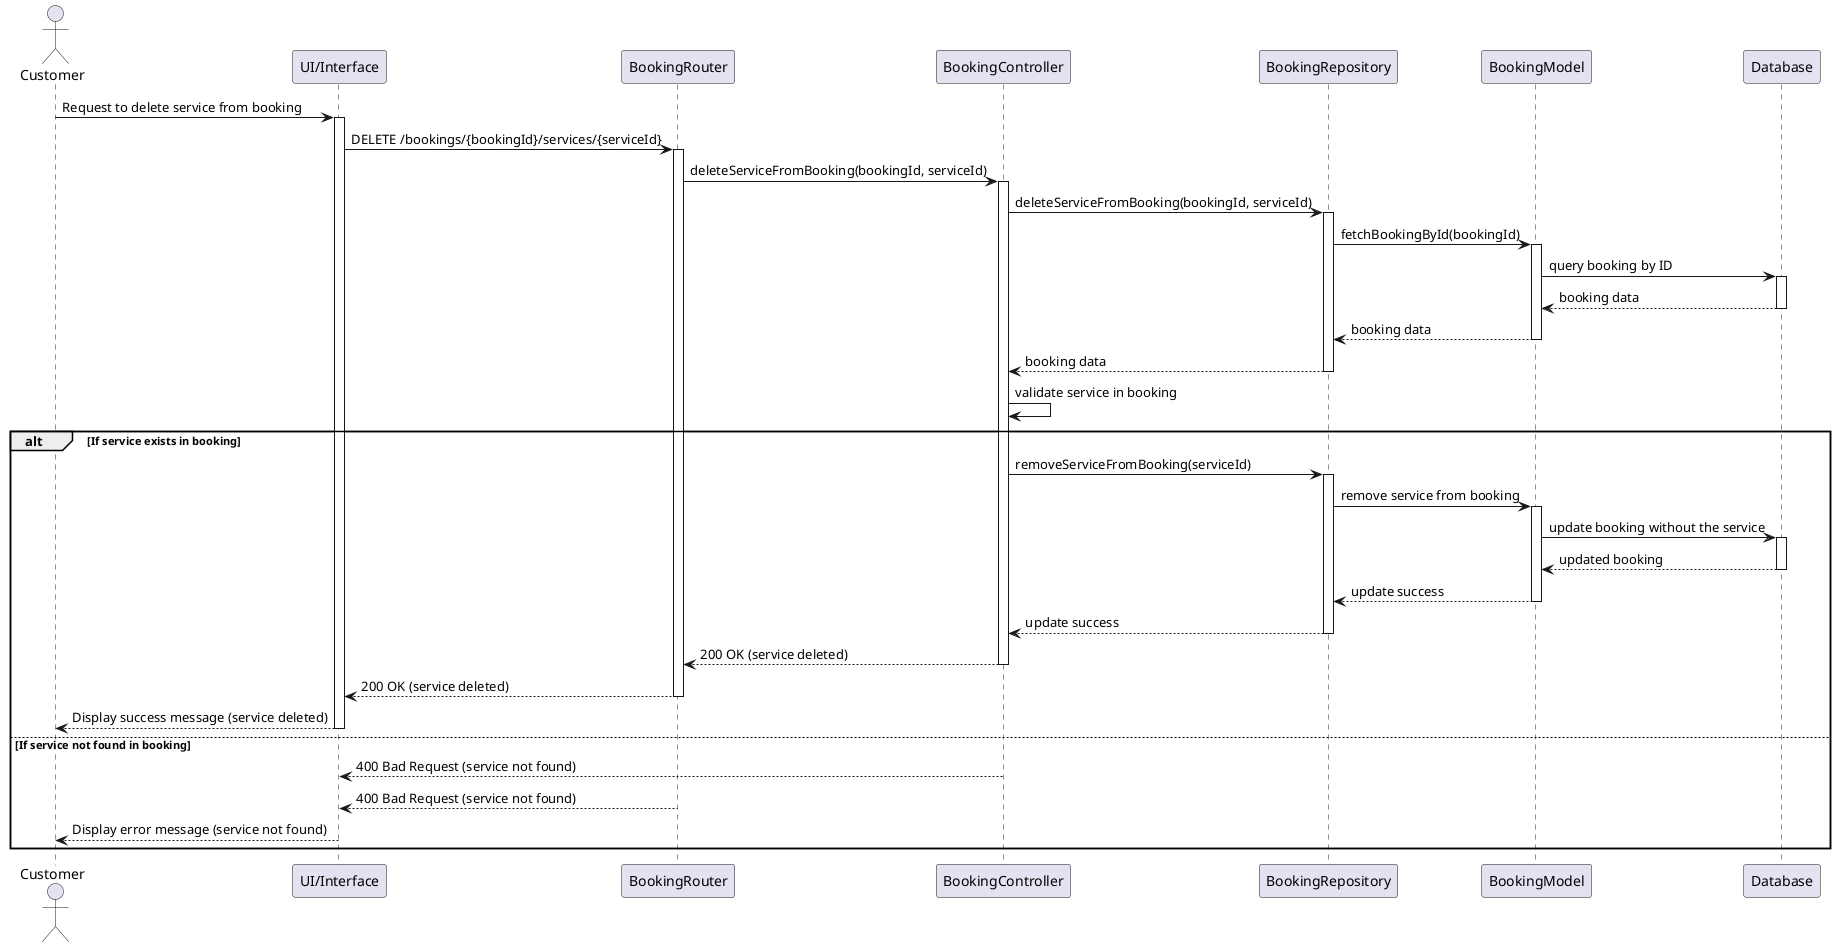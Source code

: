 @startuml
actor Customer
participant "UI/Interface" as UI
participant "BookingRouter" as Router
participant "BookingController" as Controller
participant "BookingRepository" as Repository
participant "BookingModel" as BookingModel
participant "Database" as DB

Customer -> UI: Request to delete service from booking
activate UI
UI -> Router: DELETE /bookings/{bookingId}/services/{serviceId}
activate Router
Router -> Controller: deleteServiceFromBooking(bookingId, serviceId)
activate Controller
Controller -> Repository: deleteServiceFromBooking(bookingId, serviceId)
activate Repository

Repository -> BookingModel: fetchBookingById(bookingId)
activate BookingModel
BookingModel -> DB: query booking by ID
activate DB
DB --> BookingModel: booking data
deactivate DB
BookingModel --> Repository: booking data
deactivate BookingModel
Repository --> Controller: booking data
deactivate Repository

Controller -> Controller: validate service in booking
alt If service exists in booking
    Controller -> Repository: removeServiceFromBooking(serviceId)
    activate Repository
    Repository -> BookingModel: remove service from booking
    activate BookingModel
    BookingModel -> DB: update booking without the service
    activate DB
    DB --> BookingModel: updated booking
    deactivate DB
    BookingModel --> Repository: update success
    deactivate BookingModel
    Repository --> Controller: update success
    deactivate Repository
    Controller --> Router: 200 OK (service deleted)
    deactivate Controller
    Router --> UI: 200 OK (service deleted)
    deactivate Router
    UI --> Customer: Display success message (service deleted)
    deactivate UI
else If service not found in booking
    Controller --> UI: 400 Bad Request (service not found)
    deactivate Controller
    Router --> UI: 400 Bad Request (service not found)
    deactivate Router
    UI --> Customer: Display error message (service not found)
    deactivate UI
end
@enduml
